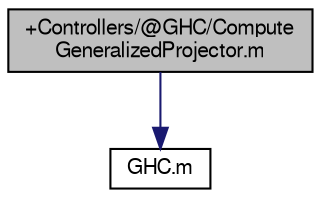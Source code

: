digraph "+Controllers/@GHC/ComputeGeneralizedProjector.m"
{
  bgcolor="transparent";
  edge [fontname="FreeSans",fontsize="10",labelfontname="FreeSans",labelfontsize="10"];
  node [fontname="FreeSans",fontsize="10",shape=record];
  Node1 [label="+Controllers/@GHC/Compute\lGeneralizedProjector.m",height=0.2,width=0.4,color="black", fillcolor="grey75", style="filled" fontcolor="black"];
  Node1 -> Node2 [color="midnightblue",fontsize="10",style="solid",fontname="FreeSans"];
  Node2 [label="GHC.m",height=0.2,width=0.4,color="black",URL="$_g_h_c_8m.html"];
}
